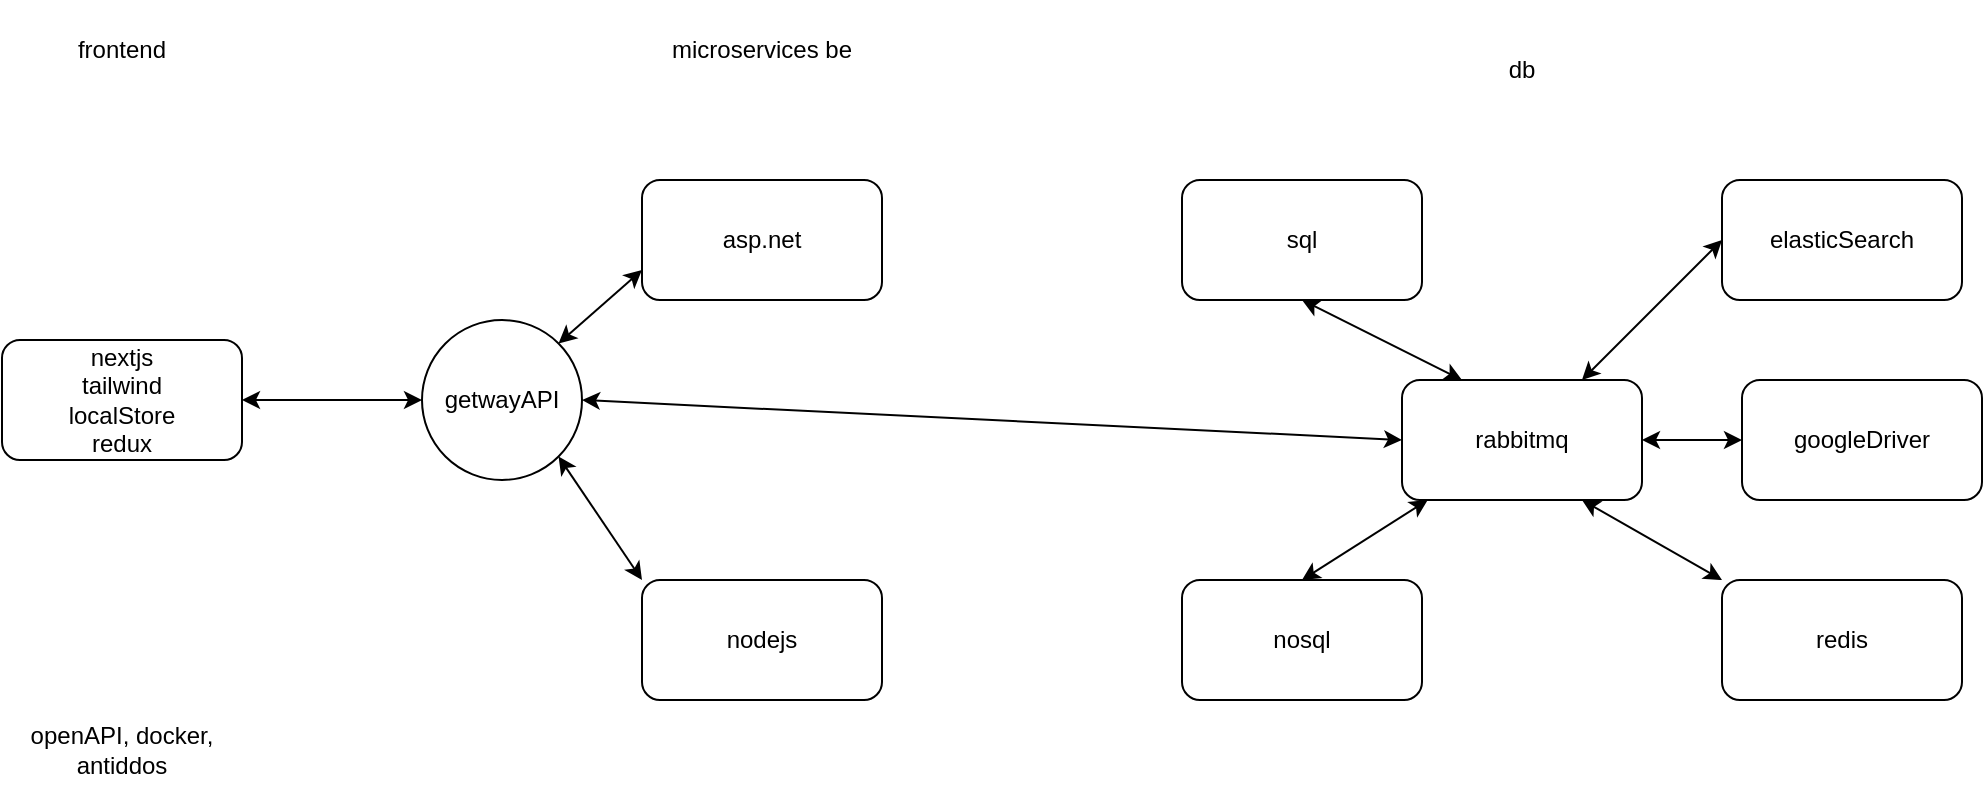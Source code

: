 <mxfile version="20.8.16" type="device"><diagram name="Page-1" id="hcKMCpLDhBw3SDO04NB7"><mxGraphModel dx="1276" dy="614" grid="1" gridSize="10" guides="1" tooltips="1" connect="1" arrows="1" fold="1" page="1" pageScale="1" pageWidth="850" pageHeight="1100" math="0" shadow="0"><root><mxCell id="0"/><mxCell id="1" parent="0"/><mxCell id="0LAHbsUSv3e3UBN17HPd-1" value="nextjs&lt;br&gt;tailwind&lt;br&gt;localStore&lt;br&gt;redux" style="rounded=1;whiteSpace=wrap;html=1;" vertex="1" parent="1"><mxGeometry x="80" y="250" width="120" height="60" as="geometry"/></mxCell><mxCell id="0LAHbsUSv3e3UBN17HPd-2" value="frontend" style="text;html=1;strokeColor=none;fillColor=none;align=center;verticalAlign=middle;whiteSpace=wrap;rounded=0;" vertex="1" parent="1"><mxGeometry x="110" y="90" width="60" height="30" as="geometry"/></mxCell><mxCell id="0LAHbsUSv3e3UBN17HPd-3" value="microservices be" style="text;html=1;strokeColor=none;fillColor=none;align=center;verticalAlign=middle;whiteSpace=wrap;rounded=0;" vertex="1" parent="1"><mxGeometry x="410" y="80" width="100" height="50" as="geometry"/></mxCell><mxCell id="0LAHbsUSv3e3UBN17HPd-4" value="asp.net" style="rounded=1;whiteSpace=wrap;html=1;" vertex="1" parent="1"><mxGeometry x="400" y="170" width="120" height="60" as="geometry"/></mxCell><mxCell id="0LAHbsUSv3e3UBN17HPd-5" value="db" style="text;html=1;strokeColor=none;fillColor=none;align=center;verticalAlign=middle;whiteSpace=wrap;rounded=0;" vertex="1" parent="1"><mxGeometry x="810" y="100" width="60" height="30" as="geometry"/></mxCell><mxCell id="0LAHbsUSv3e3UBN17HPd-7" value="sql" style="rounded=1;whiteSpace=wrap;html=1;" vertex="1" parent="1"><mxGeometry x="670" y="170" width="120" height="60" as="geometry"/></mxCell><mxCell id="0LAHbsUSv3e3UBN17HPd-9" value="nodejs&lt;br&gt;" style="rounded=1;whiteSpace=wrap;html=1;" vertex="1" parent="1"><mxGeometry x="400" y="370" width="120" height="60" as="geometry"/></mxCell><mxCell id="0LAHbsUSv3e3UBN17HPd-11" value="nosql" style="rounded=1;whiteSpace=wrap;html=1;" vertex="1" parent="1"><mxGeometry x="670" y="370" width="120" height="60" as="geometry"/></mxCell><mxCell id="0LAHbsUSv3e3UBN17HPd-12" value="redis" style="rounded=1;whiteSpace=wrap;html=1;" vertex="1" parent="1"><mxGeometry x="940" y="370" width="120" height="60" as="geometry"/></mxCell><mxCell id="0LAHbsUSv3e3UBN17HPd-13" value="elasticSearch" style="rounded=1;whiteSpace=wrap;html=1;" vertex="1" parent="1"><mxGeometry x="940" y="170" width="120" height="60" as="geometry"/></mxCell><mxCell id="0LAHbsUSv3e3UBN17HPd-14" value="rabbitmq" style="rounded=1;whiteSpace=wrap;html=1;" vertex="1" parent="1"><mxGeometry x="780" y="270" width="120" height="60" as="geometry"/></mxCell><mxCell id="0LAHbsUSv3e3UBN17HPd-15" value="googleDriver" style="rounded=1;whiteSpace=wrap;html=1;" vertex="1" parent="1"><mxGeometry x="950" y="270" width="120" height="60" as="geometry"/></mxCell><mxCell id="0LAHbsUSv3e3UBN17HPd-17" value="getwayAPI" style="ellipse;whiteSpace=wrap;html=1;aspect=fixed;" vertex="1" parent="1"><mxGeometry x="290" y="240" width="80" height="80" as="geometry"/></mxCell><mxCell id="0LAHbsUSv3e3UBN17HPd-18" value="openAPI, docker, antiddos" style="text;html=1;strokeColor=none;fillColor=none;align=center;verticalAlign=middle;whiteSpace=wrap;rounded=0;" vertex="1" parent="1"><mxGeometry x="90" y="430" width="100" height="50" as="geometry"/></mxCell><mxCell id="0LAHbsUSv3e3UBN17HPd-20" value="" style="endArrow=classic;startArrow=classic;html=1;rounded=0;entryX=0.5;entryY=1;entryDx=0;entryDy=0;exitX=0.25;exitY=0;exitDx=0;exitDy=0;" edge="1" parent="1" source="0LAHbsUSv3e3UBN17HPd-14" target="0LAHbsUSv3e3UBN17HPd-7"><mxGeometry width="50" height="50" relative="1" as="geometry"><mxPoint x="640" y="340" as="sourcePoint"/><mxPoint x="690" y="290" as="targetPoint"/></mxGeometry></mxCell><mxCell id="0LAHbsUSv3e3UBN17HPd-21" value="" style="endArrow=classic;startArrow=classic;html=1;rounded=0;entryX=0.5;entryY=0;entryDx=0;entryDy=0;" edge="1" parent="1" source="0LAHbsUSv3e3UBN17HPd-14" target="0LAHbsUSv3e3UBN17HPd-11"><mxGeometry width="50" height="50" relative="1" as="geometry"><mxPoint x="820" y="280" as="sourcePoint"/><mxPoint x="740" y="240" as="targetPoint"/></mxGeometry></mxCell><mxCell id="0LAHbsUSv3e3UBN17HPd-22" value="" style="endArrow=classic;startArrow=classic;html=1;rounded=0;entryX=0;entryY=0.5;entryDx=0;entryDy=0;exitX=0.75;exitY=0;exitDx=0;exitDy=0;" edge="1" parent="1" source="0LAHbsUSv3e3UBN17HPd-14" target="0LAHbsUSv3e3UBN17HPd-13"><mxGeometry width="50" height="50" relative="1" as="geometry"><mxPoint x="830" y="290" as="sourcePoint"/><mxPoint x="750" y="250" as="targetPoint"/></mxGeometry></mxCell><mxCell id="0LAHbsUSv3e3UBN17HPd-23" value="" style="endArrow=classic;startArrow=classic;html=1;rounded=0;entryX=0;entryY=0.5;entryDx=0;entryDy=0;exitX=1;exitY=0.5;exitDx=0;exitDy=0;" edge="1" parent="1" source="0LAHbsUSv3e3UBN17HPd-14" target="0LAHbsUSv3e3UBN17HPd-15"><mxGeometry width="50" height="50" relative="1" as="geometry"><mxPoint x="880" y="280" as="sourcePoint"/><mxPoint x="950" y="210" as="targetPoint"/></mxGeometry></mxCell><mxCell id="0LAHbsUSv3e3UBN17HPd-24" value="" style="endArrow=classic;startArrow=classic;html=1;rounded=0;entryX=0;entryY=0;entryDx=0;entryDy=0;exitX=0.75;exitY=1;exitDx=0;exitDy=0;" edge="1" parent="1" source="0LAHbsUSv3e3UBN17HPd-14" target="0LAHbsUSv3e3UBN17HPd-12"><mxGeometry width="50" height="50" relative="1" as="geometry"><mxPoint x="890" y="290" as="sourcePoint"/><mxPoint x="960" y="220" as="targetPoint"/></mxGeometry></mxCell><mxCell id="0LAHbsUSv3e3UBN17HPd-25" value="" style="endArrow=classic;startArrow=classic;html=1;rounded=0;entryX=0;entryY=0.5;entryDx=0;entryDy=0;exitX=1;exitY=0.5;exitDx=0;exitDy=0;" edge="1" parent="1" source="0LAHbsUSv3e3UBN17HPd-1" target="0LAHbsUSv3e3UBN17HPd-17"><mxGeometry width="50" height="50" relative="1" as="geometry"><mxPoint x="880" y="340" as="sourcePoint"/><mxPoint x="950" y="380" as="targetPoint"/></mxGeometry></mxCell><mxCell id="0LAHbsUSv3e3UBN17HPd-26" value="" style="endArrow=classic;startArrow=classic;html=1;rounded=0;exitX=1;exitY=0;exitDx=0;exitDy=0;entryX=0;entryY=0.75;entryDx=0;entryDy=0;" edge="1" parent="1" source="0LAHbsUSv3e3UBN17HPd-17" target="0LAHbsUSv3e3UBN17HPd-4"><mxGeometry width="50" height="50" relative="1" as="geometry"><mxPoint x="640" y="340" as="sourcePoint"/><mxPoint x="690" y="290" as="targetPoint"/></mxGeometry></mxCell><mxCell id="0LAHbsUSv3e3UBN17HPd-27" value="" style="endArrow=classic;startArrow=classic;html=1;rounded=0;exitX=1;exitY=1;exitDx=0;exitDy=0;entryX=0;entryY=0;entryDx=0;entryDy=0;" edge="1" parent="1" source="0LAHbsUSv3e3UBN17HPd-17" target="0LAHbsUSv3e3UBN17HPd-9"><mxGeometry width="50" height="50" relative="1" as="geometry"><mxPoint x="368.284" y="261.716" as="sourcePoint"/><mxPoint x="410" y="225" as="targetPoint"/></mxGeometry></mxCell><mxCell id="0LAHbsUSv3e3UBN17HPd-28" value="" style="endArrow=classic;startArrow=classic;html=1;rounded=0;exitX=1;exitY=0.5;exitDx=0;exitDy=0;entryX=0;entryY=0.5;entryDx=0;entryDy=0;" edge="1" parent="1" source="0LAHbsUSv3e3UBN17HPd-17" target="0LAHbsUSv3e3UBN17HPd-14"><mxGeometry width="50" height="50" relative="1" as="geometry"><mxPoint x="368.284" y="318.284" as="sourcePoint"/><mxPoint x="410" y="380" as="targetPoint"/></mxGeometry></mxCell></root></mxGraphModel></diagram></mxfile>